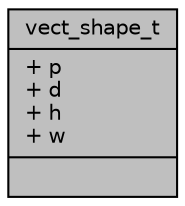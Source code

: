 digraph "vect_shape_t"
{
 // INTERACTIVE_SVG=YES
 // LATEX_PDF_SIZE
  bgcolor="transparent";
  edge [fontname="Helvetica",fontsize="10",labelfontname="Helvetica",labelfontsize="10"];
  node [fontname="Helvetica",fontsize="10",shape=record];
  Node1 [label="{vect_shape_t\n|+ p\l+ d\l+ h\l+ w\l|}",height=0.2,width=0.4,color="black", fillcolor="grey75", style="filled", fontcolor="black",tooltip="The shape of a vector."];
}
